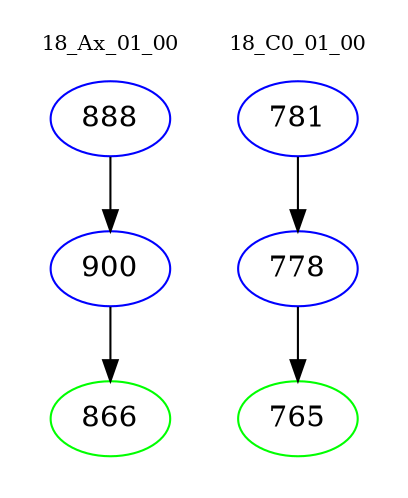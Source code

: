 digraph{
subgraph cluster_0 {
color = white
label = "18_Ax_01_00";
fontsize=10;
T0_888 [label="888", color="blue"]
T0_888 -> T0_900 [color="black"]
T0_900 [label="900", color="blue"]
T0_900 -> T0_866 [color="black"]
T0_866 [label="866", color="green"]
}
subgraph cluster_1 {
color = white
label = "18_C0_01_00";
fontsize=10;
T1_781 [label="781", color="blue"]
T1_781 -> T1_778 [color="black"]
T1_778 [label="778", color="blue"]
T1_778 -> T1_765 [color="black"]
T1_765 [label="765", color="green"]
}
}
